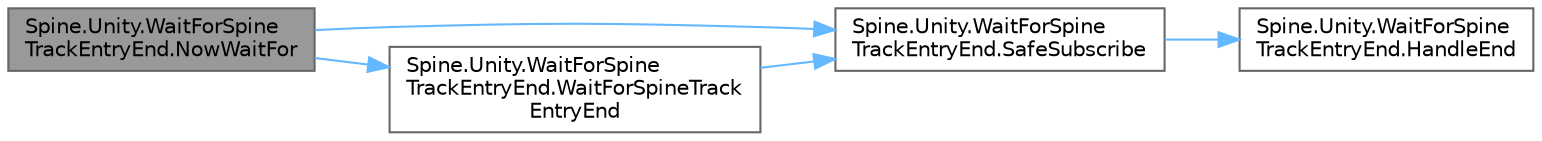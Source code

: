 digraph "Spine.Unity.WaitForSpineTrackEntryEnd.NowWaitFor"
{
 // LATEX_PDF_SIZE
  bgcolor="transparent";
  edge [fontname=Helvetica,fontsize=10,labelfontname=Helvetica,labelfontsize=10];
  node [fontname=Helvetica,fontsize=10,shape=box,height=0.2,width=0.4];
  rankdir="LR";
  Node1 [id="Node000001",label="Spine.Unity.WaitForSpine\lTrackEntryEnd.NowWaitFor",height=0.2,width=0.4,color="gray40", fillcolor="grey60", style="filled", fontcolor="black",tooltip="One optimization high-frequency YieldInstruction returns is to cache instances to minimize GC pressur..."];
  Node1 -> Node2 [id="edge1_Node000001_Node000002",color="steelblue1",style="solid",tooltip=" "];
  Node2 [id="Node000002",label="Spine.Unity.WaitForSpine\lTrackEntryEnd.SafeSubscribe",height=0.2,width=0.4,color="grey40", fillcolor="white", style="filled",URL="$class_spine_1_1_unity_1_1_wait_for_spine_track_entry_end.html#a9e47da701f466092d46b2c8f00faddc4",tooltip=" "];
  Node2 -> Node3 [id="edge2_Node000002_Node000003",color="steelblue1",style="solid",tooltip=" "];
  Node3 [id="Node000003",label="Spine.Unity.WaitForSpine\lTrackEntryEnd.HandleEnd",height=0.2,width=0.4,color="grey40", fillcolor="white", style="filled",URL="$class_spine_1_1_unity_1_1_wait_for_spine_track_entry_end.html#a74ff96688cefe54f0a3b6023ca452a93",tooltip=" "];
  Node1 -> Node4 [id="edge3_Node000001_Node000004",color="steelblue1",style="solid",tooltip=" "];
  Node4 [id="Node000004",label="Spine.Unity.WaitForSpine\lTrackEntryEnd.WaitForSpineTrack\lEntryEnd",height=0.2,width=0.4,color="grey40", fillcolor="white", style="filled",URL="$class_spine_1_1_unity_1_1_wait_for_spine_track_entry_end.html#aca4422bf1ae62c09cb374a5dbddee117",tooltip=" "];
  Node4 -> Node2 [id="edge4_Node000004_Node000002",color="steelblue1",style="solid",tooltip=" "];
}
